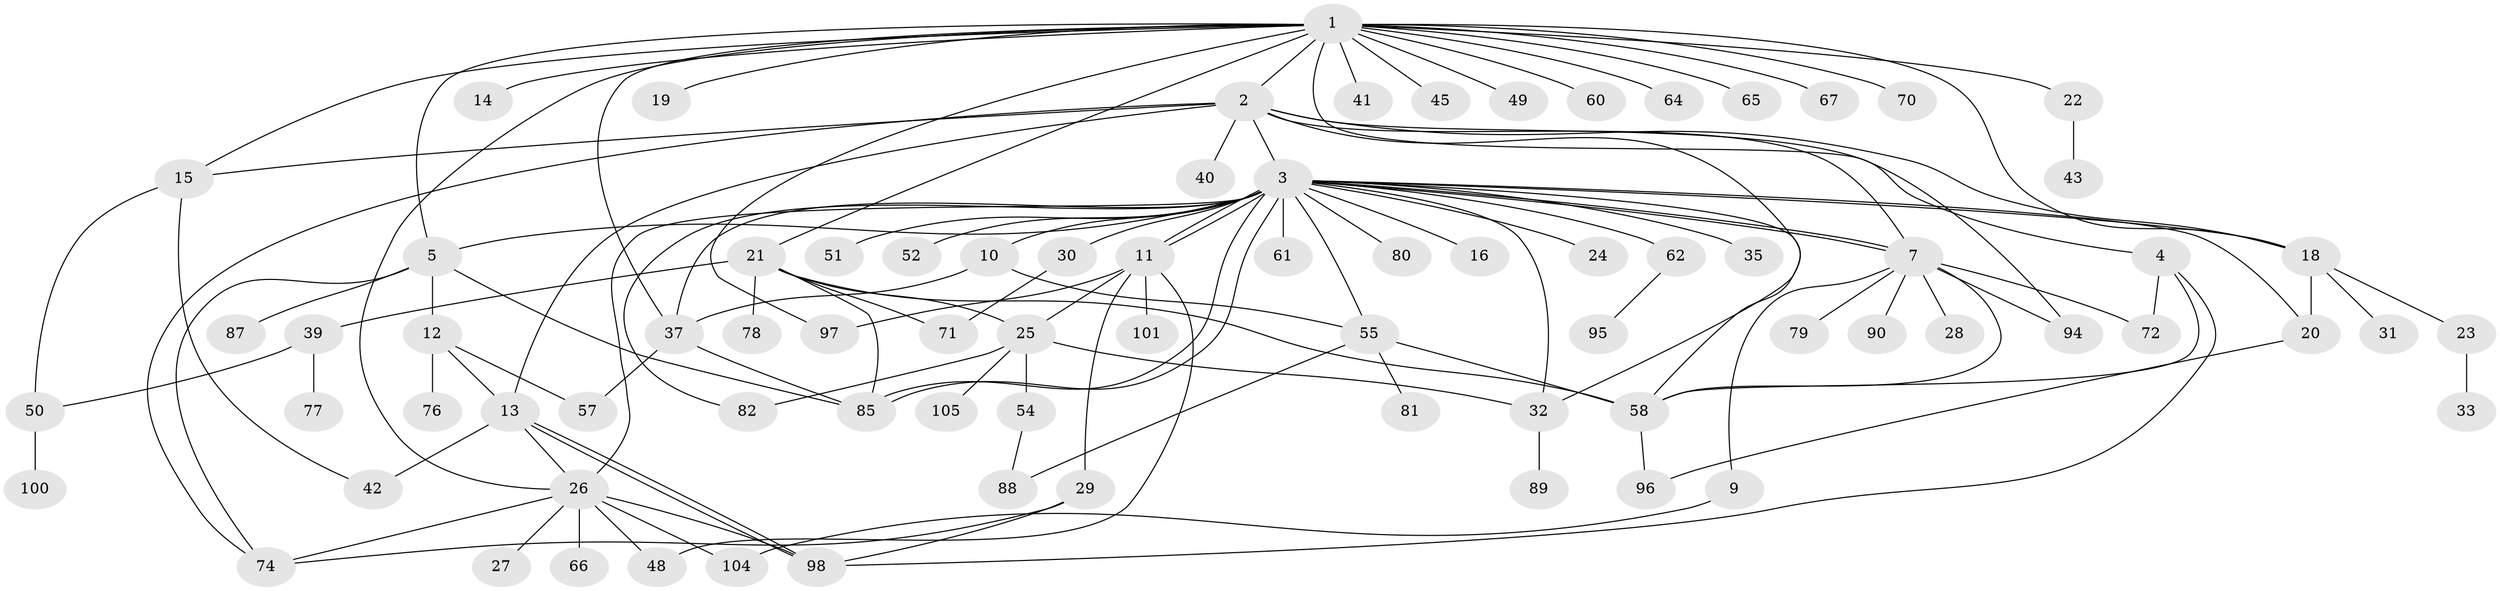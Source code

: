 // original degree distribution, {21: 0.009345794392523364, 11: 0.018691588785046728, 27: 0.009345794392523364, 5: 0.06542056074766354, 3: 0.07476635514018691, 2: 0.21495327102803738, 4: 0.08411214953271028, 6: 0.028037383177570093, 7: 0.009345794392523364, 1: 0.4672897196261682, 8: 0.009345794392523364, 10: 0.009345794392523364}
// Generated by graph-tools (version 1.1) at 2025/11/02/27/25 16:11:13]
// undirected, 79 vertices, 122 edges
graph export_dot {
graph [start="1"]
  node [color=gray90,style=filled];
  1 [super="+47"];
  2;
  3 [super="+106"];
  4 [super="+17"];
  5 [super="+6"];
  7 [super="+8"];
  9;
  10 [super="+68"];
  11 [super="+86"];
  12 [super="+99"];
  13 [super="+107"];
  14;
  15 [super="+73"];
  16;
  18 [super="+38"];
  19;
  20 [super="+44"];
  21 [super="+56"];
  22;
  23;
  24;
  25 [super="+34"];
  26 [super="+83"];
  27;
  28;
  29 [super="+36"];
  30 [super="+46"];
  31;
  32 [super="+93"];
  33;
  35;
  37 [super="+103"];
  39;
  40;
  41;
  42;
  43 [super="+69"];
  45;
  48;
  49 [super="+102"];
  50 [super="+53"];
  51;
  52;
  54 [super="+91"];
  55 [super="+59"];
  57 [super="+63"];
  58 [super="+75"];
  60;
  61;
  62;
  64;
  65;
  66;
  67;
  70;
  71;
  72;
  74 [super="+84"];
  76;
  77;
  78;
  79;
  80;
  81;
  82;
  85 [super="+92"];
  87;
  88;
  89;
  90;
  94;
  95;
  96;
  97;
  98;
  100;
  101;
  104;
  105;
  1 -- 2;
  1 -- 14;
  1 -- 15;
  1 -- 18;
  1 -- 19;
  1 -- 21;
  1 -- 22;
  1 -- 26;
  1 -- 37;
  1 -- 41;
  1 -- 45;
  1 -- 49;
  1 -- 60;
  1 -- 64;
  1 -- 65;
  1 -- 67;
  1 -- 70;
  1 -- 94;
  1 -- 97;
  1 -- 5;
  2 -- 3;
  2 -- 4;
  2 -- 7 [weight=2];
  2 -- 13;
  2 -- 15;
  2 -- 18;
  2 -- 32;
  2 -- 40;
  2 -- 74;
  3 -- 5;
  3 -- 7;
  3 -- 7;
  3 -- 10;
  3 -- 11;
  3 -- 11;
  3 -- 16;
  3 -- 18;
  3 -- 20;
  3 -- 24;
  3 -- 26;
  3 -- 30;
  3 -- 32;
  3 -- 35;
  3 -- 51;
  3 -- 52;
  3 -- 55;
  3 -- 58;
  3 -- 61;
  3 -- 62;
  3 -- 80;
  3 -- 82;
  3 -- 85;
  3 -- 85;
  3 -- 37;
  4 -- 58;
  4 -- 72;
  4 -- 98;
  5 -- 12;
  5 -- 85;
  5 -- 87;
  5 -- 74;
  7 -- 9;
  7 -- 28;
  7 -- 58;
  7 -- 72;
  7 -- 79;
  7 -- 90;
  7 -- 94;
  9 -- 104;
  10 -- 37;
  10 -- 55;
  11 -- 29;
  11 -- 48;
  11 -- 101;
  11 -- 25;
  11 -- 97;
  12 -- 13;
  12 -- 57;
  12 -- 76;
  13 -- 26;
  13 -- 42;
  13 -- 98;
  13 -- 98;
  15 -- 42;
  15 -- 50;
  18 -- 20 [weight=2];
  18 -- 23;
  18 -- 31;
  20 -- 96;
  21 -- 25;
  21 -- 39;
  21 -- 58;
  21 -- 71;
  21 -- 85;
  21 -- 78;
  22 -- 43;
  23 -- 33;
  25 -- 54;
  25 -- 82;
  25 -- 105;
  25 -- 32;
  26 -- 27;
  26 -- 48;
  26 -- 66;
  26 -- 98;
  26 -- 104;
  26 -- 74;
  29 -- 74;
  29 -- 98;
  30 -- 71;
  32 -- 89;
  37 -- 57;
  37 -- 85;
  39 -- 50;
  39 -- 77;
  50 -- 100;
  54 -- 88;
  55 -- 81;
  55 -- 88;
  55 -- 58;
  58 -- 96;
  62 -- 95;
}
